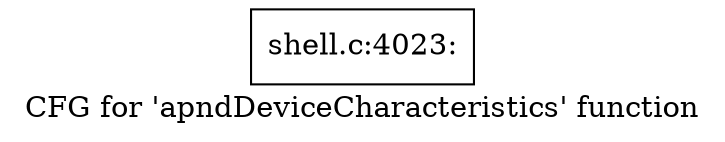 digraph "CFG for 'apndDeviceCharacteristics' function" {
	label="CFG for 'apndDeviceCharacteristics' function";

	Node0x560276909420 [shape=record,label="{shell.c:4023:}"];
}

